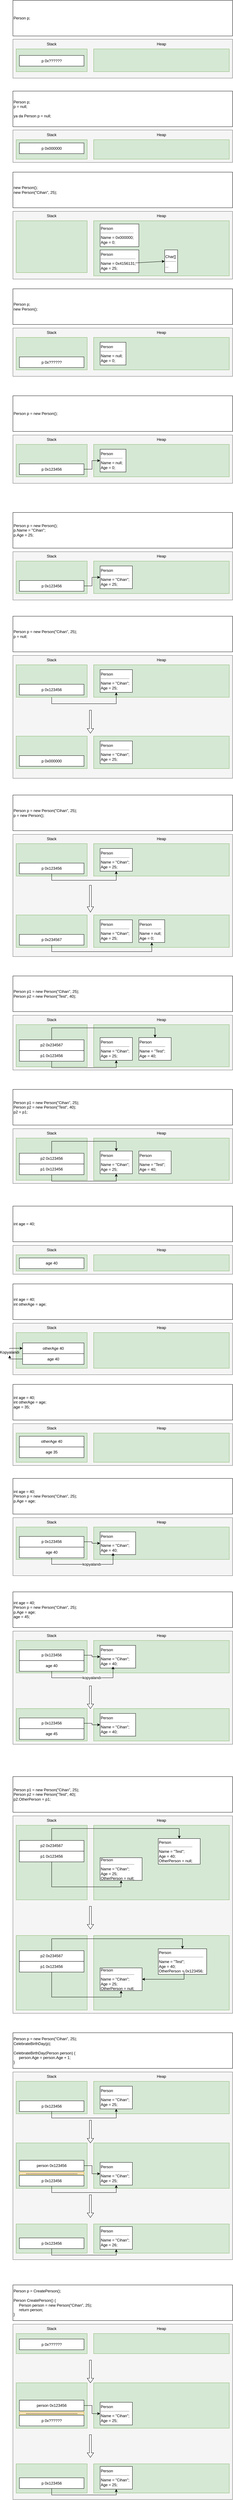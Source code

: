 <mxfile version="12.1.3" type="google" pages="1"><diagram id="V1yMOG4q-Zy4FdcNM6WE" name="Page-1"><mxGraphModel dx="1108" dy="460" grid="1" gridSize="10" guides="1" tooltips="1" connect="1" arrows="1" fold="1" page="1" pageScale="1" pageWidth="1169" pageHeight="827" math="0" shadow="0"><root><mxCell id="0"/><mxCell id="1" parent="0"/><mxCell id="5Opz6WT8iG7D5jIjZ3r9-1" value="" style="rounded=0;whiteSpace=wrap;html=1;fillColor=#f5f5f5;strokeColor=#666666;fontColor=#333333;" parent="1" vertex="1"><mxGeometry x="40" y="200" width="680" height="120" as="geometry"/></mxCell><mxCell id="5Opz6WT8iG7D5jIjZ3r9-2" value="" style="rounded=0;whiteSpace=wrap;html=1;fillColor=#d5e8d4;strokeColor=#82b366;glass=0;shadow=0;comic=0;" parent="1" vertex="1"><mxGeometry x="50" y="230" width="220" height="70" as="geometry"/></mxCell><mxCell id="5Opz6WT8iG7D5jIjZ3r9-3" value="" style="rounded=0;whiteSpace=wrap;html=1;fillColor=#d5e8d4;strokeColor=#82b366;" parent="1" vertex="1"><mxGeometry x="290" y="230" width="420" height="70" as="geometry"/></mxCell><mxCell id="5Opz6WT8iG7D5jIjZ3r9-4" value="Stack" style="text;html=1;strokeColor=none;fillColor=none;align=center;verticalAlign=middle;whiteSpace=wrap;rounded=0;" parent="1" vertex="1"><mxGeometry x="140" y="200" width="40" height="30" as="geometry"/></mxCell><mxCell id="5Opz6WT8iG7D5jIjZ3r9-5" value="Heap" style="text;html=1;strokeColor=none;fillColor=none;align=center;verticalAlign=middle;whiteSpace=wrap;rounded=0;" parent="1" vertex="1"><mxGeometry x="480" y="200" width="40" height="30" as="geometry"/></mxCell><mxCell id="5Opz6WT8iG7D5jIjZ3r9-6" value="Person p;" style="rounded=0;whiteSpace=wrap;html=1;align=left;fontFamily=Helvetica;" parent="1" vertex="1"><mxGeometry x="40" y="80" width="680" height="110" as="geometry"/></mxCell><mxCell id="5Opz6WT8iG7D5jIjZ3r9-8" value="p 0x??????" style="rounded=0;whiteSpace=wrap;html=1;fontFamily=Helvetica;" parent="1" vertex="1"><mxGeometry x="60" y="250" width="200" height="33" as="geometry"/></mxCell><mxCell id="5Opz6WT8iG7D5jIjZ3r9-9" value="" style="rounded=0;whiteSpace=wrap;html=1;fillColor=#f5f5f5;strokeColor=#666666;fontColor=#333333;" parent="1" vertex="1"><mxGeometry x="40" y="480" width="680" height="100" as="geometry"/></mxCell><mxCell id="5Opz6WT8iG7D5jIjZ3r9-10" value="" style="rounded=0;whiteSpace=wrap;html=1;fillColor=#d5e8d4;strokeColor=#82b366;glass=0;shadow=0;comic=0;" parent="1" vertex="1"><mxGeometry x="50" y="510" width="220" height="60" as="geometry"/></mxCell><mxCell id="5Opz6WT8iG7D5jIjZ3r9-11" value="" style="rounded=0;whiteSpace=wrap;html=1;fillColor=#d5e8d4;strokeColor=#82b366;" parent="1" vertex="1"><mxGeometry x="290" y="510" width="420" height="60" as="geometry"/></mxCell><mxCell id="5Opz6WT8iG7D5jIjZ3r9-12" value="Stack" style="text;html=1;strokeColor=none;fillColor=none;align=center;verticalAlign=middle;whiteSpace=wrap;rounded=0;" parent="1" vertex="1"><mxGeometry x="140" y="480" width="40" height="30" as="geometry"/></mxCell><mxCell id="5Opz6WT8iG7D5jIjZ3r9-13" value="Heap" style="text;html=1;strokeColor=none;fillColor=none;align=center;verticalAlign=middle;whiteSpace=wrap;rounded=0;" parent="1" vertex="1"><mxGeometry x="480" y="480" width="40" height="30" as="geometry"/></mxCell><mxCell id="5Opz6WT8iG7D5jIjZ3r9-14" value="Person p;&lt;br&gt;p = null;&amp;nbsp;&lt;br&gt;&lt;br&gt;ya da Person p = null;" style="rounded=0;whiteSpace=wrap;html=1;align=left;fontFamily=Helvetica;" parent="1" vertex="1"><mxGeometry x="40" y="360" width="680" height="110" as="geometry"/></mxCell><mxCell id="5Opz6WT8iG7D5jIjZ3r9-15" value="p 0x000000" style="rounded=0;whiteSpace=wrap;html=1;fontFamily=Helvetica;" parent="1" vertex="1"><mxGeometry x="60" y="520" width="200" height="33" as="geometry"/></mxCell><mxCell id="5Opz6WT8iG7D5jIjZ3r9-16" value="" style="rounded=0;whiteSpace=wrap;html=1;fillColor=#f5f5f5;strokeColor=#666666;fontColor=#333333;" parent="1" vertex="1"><mxGeometry x="40" y="731" width="680" height="209" as="geometry"/></mxCell><mxCell id="5Opz6WT8iG7D5jIjZ3r9-17" value="" style="rounded=0;whiteSpace=wrap;html=1;fillColor=#d5e8d4;strokeColor=#82b366;glass=0;shadow=0;comic=0;" parent="1" vertex="1"><mxGeometry x="50" y="760" width="220" height="160" as="geometry"/></mxCell><mxCell id="5Opz6WT8iG7D5jIjZ3r9-18" value="" style="rounded=0;whiteSpace=wrap;html=1;fillColor=#d5e8d4;strokeColor=#82b366;" parent="1" vertex="1"><mxGeometry x="290" y="760" width="420" height="170" as="geometry"/></mxCell><mxCell id="5Opz6WT8iG7D5jIjZ3r9-19" value="Stack" style="text;html=1;strokeColor=none;fillColor=none;align=center;verticalAlign=middle;whiteSpace=wrap;rounded=0;" parent="1" vertex="1"><mxGeometry x="140" y="730" width="40" height="30" as="geometry"/></mxCell><mxCell id="5Opz6WT8iG7D5jIjZ3r9-20" value="Heap" style="text;html=1;strokeColor=none;fillColor=none;align=center;verticalAlign=middle;whiteSpace=wrap;rounded=0;" parent="1" vertex="1"><mxGeometry x="480" y="730" width="40" height="30" as="geometry"/></mxCell><mxCell id="5Opz6WT8iG7D5jIjZ3r9-21" value="new Person();&lt;br&gt;new Person(&quot;Cihan&quot;, 25);" style="rounded=0;whiteSpace=wrap;html=1;align=left;fontFamily=Helvetica;" parent="1" vertex="1"><mxGeometry x="40" y="610" width="680" height="110" as="geometry"/></mxCell><mxCell id="5Opz6WT8iG7D5jIjZ3r9-35" value="Person&lt;br&gt;&lt;hr&gt;Name = 0x000000;&lt;br&gt;Age = 0;" style="rounded=0;whiteSpace=wrap;html=1;shadow=0;glass=0;comic=0;strokeColor=#000000;fillColor=#ffffff;fontFamily=Helvetica;align=left;" parent="1" vertex="1"><mxGeometry x="310" y="770" width="120" height="70" as="geometry"/></mxCell><mxCell id="5Opz6WT8iG7D5jIjZ3r9-37" value="Person&lt;br&gt;&lt;hr&gt;Name = 0x4156131;&lt;br&gt;Age = 25;" style="rounded=0;whiteSpace=wrap;html=1;shadow=0;glass=0;comic=0;strokeColor=#000000;fillColor=#ffffff;fontFamily=Helvetica;align=left;" parent="1" vertex="1"><mxGeometry x="310" y="850" width="120" height="70" as="geometry"/></mxCell><mxCell id="5Opz6WT8iG7D5jIjZ3r9-38" value="Char[]&lt;br&gt;&lt;hr&gt;..." style="rounded=0;whiteSpace=wrap;html=1;shadow=0;glass=0;comic=0;strokeColor=#000000;fillColor=#ffffff;fontFamily=Helvetica;align=left;" parent="1" vertex="1"><mxGeometry x="510" y="850" width="40" height="70" as="geometry"/></mxCell><mxCell id="5Opz6WT8iG7D5jIjZ3r9-39" value="" style="endArrow=classic;html=1;fontFamily=Helvetica;entryX=0;entryY=0.5;entryDx=0;entryDy=0;" parent="1" target="5Opz6WT8iG7D5jIjZ3r9-38" edge="1"><mxGeometry width="50" height="50" relative="1" as="geometry"><mxPoint x="420" y="890" as="sourcePoint"/><mxPoint x="500" y="870" as="targetPoint"/></mxGeometry></mxCell><mxCell id="5Opz6WT8iG7D5jIjZ3r9-40" value="" style="rounded=0;whiteSpace=wrap;html=1;fillColor=#f5f5f5;strokeColor=#666666;fontColor=#333333;" parent="1" vertex="1"><mxGeometry x="40" y="1091" width="680" height="149" as="geometry"/></mxCell><mxCell id="5Opz6WT8iG7D5jIjZ3r9-41" value="" style="rounded=0;whiteSpace=wrap;html=1;fillColor=#d5e8d4;strokeColor=#82b366;glass=0;shadow=0;comic=0;" parent="1" vertex="1"><mxGeometry x="50" y="1120" width="220" height="100" as="geometry"/></mxCell><mxCell id="5Opz6WT8iG7D5jIjZ3r9-42" value="" style="rounded=0;whiteSpace=wrap;html=1;fillColor=#d5e8d4;strokeColor=#82b366;" parent="1" vertex="1"><mxGeometry x="290" y="1120" width="420" height="100" as="geometry"/></mxCell><mxCell id="5Opz6WT8iG7D5jIjZ3r9-43" value="Stack" style="text;html=1;strokeColor=none;fillColor=none;align=center;verticalAlign=middle;whiteSpace=wrap;rounded=0;" parent="1" vertex="1"><mxGeometry x="140" y="1090" width="40" height="30" as="geometry"/></mxCell><mxCell id="5Opz6WT8iG7D5jIjZ3r9-44" value="Heap" style="text;html=1;strokeColor=none;fillColor=none;align=center;verticalAlign=middle;whiteSpace=wrap;rounded=0;" parent="1" vertex="1"><mxGeometry x="480" y="1090" width="40" height="30" as="geometry"/></mxCell><mxCell id="5Opz6WT8iG7D5jIjZ3r9-45" value="Person p;&lt;br&gt;new Person();" style="rounded=0;whiteSpace=wrap;html=1;align=left;fontFamily=Helvetica;" parent="1" vertex="1"><mxGeometry x="40" y="970" width="680" height="110" as="geometry"/></mxCell><mxCell id="5Opz6WT8iG7D5jIjZ3r9-46" value="p 0x??????" style="rounded=0;whiteSpace=wrap;html=1;fontFamily=Helvetica;" parent="1" vertex="1"><mxGeometry x="60" y="1180" width="200" height="33" as="geometry"/></mxCell><mxCell id="5Opz6WT8iG7D5jIjZ3r9-47" value="Person&lt;br&gt;&lt;hr&gt;Name = null;&lt;br&gt;Age = 0;" style="rounded=0;whiteSpace=wrap;html=1;shadow=0;glass=0;comic=0;strokeColor=#000000;fillColor=#ffffff;fontFamily=Helvetica;align=left;" parent="1" vertex="1"><mxGeometry x="310" y="1135" width="80" height="70" as="geometry"/></mxCell><mxCell id="5Opz6WT8iG7D5jIjZ3r9-51" value="" style="rounded=0;whiteSpace=wrap;html=1;fillColor=#f5f5f5;strokeColor=#666666;fontColor=#333333;" parent="1" vertex="1"><mxGeometry x="40" y="1421" width="680" height="149" as="geometry"/></mxCell><mxCell id="5Opz6WT8iG7D5jIjZ3r9-52" value="" style="rounded=0;whiteSpace=wrap;html=1;fillColor=#d5e8d4;strokeColor=#82b366;glass=0;shadow=0;comic=0;" parent="1" vertex="1"><mxGeometry x="50" y="1450" width="220" height="100" as="geometry"/></mxCell><mxCell id="5Opz6WT8iG7D5jIjZ3r9-53" value="" style="rounded=0;whiteSpace=wrap;html=1;fillColor=#d5e8d4;strokeColor=#82b366;" parent="1" vertex="1"><mxGeometry x="290" y="1450" width="420" height="100" as="geometry"/></mxCell><mxCell id="5Opz6WT8iG7D5jIjZ3r9-54" value="Stack" style="text;html=1;strokeColor=none;fillColor=none;align=center;verticalAlign=middle;whiteSpace=wrap;rounded=0;" parent="1" vertex="1"><mxGeometry x="140" y="1420" width="40" height="30" as="geometry"/></mxCell><mxCell id="5Opz6WT8iG7D5jIjZ3r9-55" value="Heap" style="text;html=1;strokeColor=none;fillColor=none;align=center;verticalAlign=middle;whiteSpace=wrap;rounded=0;" parent="1" vertex="1"><mxGeometry x="480" y="1420" width="40" height="30" as="geometry"/></mxCell><mxCell id="5Opz6WT8iG7D5jIjZ3r9-56" value="Person p = new Person();" style="rounded=0;whiteSpace=wrap;html=1;align=left;fontFamily=Helvetica;" parent="1" vertex="1"><mxGeometry x="40" y="1300" width="680" height="110" as="geometry"/></mxCell><mxCell id="5Opz6WT8iG7D5jIjZ3r9-59" style="edgeStyle=orthogonalEdgeStyle;rounded=0;orthogonalLoop=1;jettySize=auto;html=1;exitX=1;exitY=0.5;exitDx=0;exitDy=0;entryX=0;entryY=0.5;entryDx=0;entryDy=0;fontFamily=Helvetica;" parent="1" source="5Opz6WT8iG7D5jIjZ3r9-57" target="5Opz6WT8iG7D5jIjZ3r9-58" edge="1"><mxGeometry relative="1" as="geometry"/></mxCell><mxCell id="5Opz6WT8iG7D5jIjZ3r9-57" value="p 0x123456" style="rounded=0;whiteSpace=wrap;html=1;fontFamily=Helvetica;" parent="1" vertex="1"><mxGeometry x="60" y="1510" width="200" height="33" as="geometry"/></mxCell><mxCell id="5Opz6WT8iG7D5jIjZ3r9-58" value="Person&lt;br&gt;&lt;hr&gt;Name = null;&lt;br&gt;Age = 0;" style="rounded=0;whiteSpace=wrap;html=1;shadow=0;glass=0;comic=0;strokeColor=#000000;fillColor=#ffffff;fontFamily=Helvetica;align=left;" parent="1" vertex="1"><mxGeometry x="310" y="1465" width="80" height="70" as="geometry"/></mxCell><mxCell id="5Opz6WT8iG7D5jIjZ3r9-60" value="" style="rounded=0;whiteSpace=wrap;html=1;fillColor=#f5f5f5;strokeColor=#666666;fontColor=#333333;" parent="1" vertex="1"><mxGeometry x="40" y="1781" width="680" height="149" as="geometry"/></mxCell><mxCell id="5Opz6WT8iG7D5jIjZ3r9-61" value="" style="rounded=0;whiteSpace=wrap;html=1;fillColor=#d5e8d4;strokeColor=#82b366;glass=0;shadow=0;comic=0;" parent="1" vertex="1"><mxGeometry x="50" y="1810" width="220" height="100" as="geometry"/></mxCell><mxCell id="5Opz6WT8iG7D5jIjZ3r9-62" value="" style="rounded=0;whiteSpace=wrap;html=1;fillColor=#d5e8d4;strokeColor=#82b366;" parent="1" vertex="1"><mxGeometry x="290" y="1810" width="420" height="100" as="geometry"/></mxCell><mxCell id="5Opz6WT8iG7D5jIjZ3r9-63" value="Stack" style="text;html=1;strokeColor=none;fillColor=none;align=center;verticalAlign=middle;whiteSpace=wrap;rounded=0;" parent="1" vertex="1"><mxGeometry x="140" y="1780" width="40" height="30" as="geometry"/></mxCell><mxCell id="5Opz6WT8iG7D5jIjZ3r9-64" value="Heap" style="text;html=1;strokeColor=none;fillColor=none;align=center;verticalAlign=middle;whiteSpace=wrap;rounded=0;" parent="1" vertex="1"><mxGeometry x="480" y="1780" width="40" height="30" as="geometry"/></mxCell><mxCell id="5Opz6WT8iG7D5jIjZ3r9-65" value="Person p = new Person();&lt;br&gt;p.Name = &quot;Cihan&quot;;&lt;br&gt;p.Age = 25;" style="rounded=0;whiteSpace=wrap;html=1;align=left;fontFamily=Helvetica;" parent="1" vertex="1"><mxGeometry x="40" y="1660" width="680" height="110" as="geometry"/></mxCell><mxCell id="5Opz6WT8iG7D5jIjZ3r9-66" style="edgeStyle=orthogonalEdgeStyle;rounded=0;orthogonalLoop=1;jettySize=auto;html=1;exitX=1;exitY=0.5;exitDx=0;exitDy=0;entryX=0;entryY=0.5;entryDx=0;entryDy=0;fontFamily=Helvetica;" parent="1" source="5Opz6WT8iG7D5jIjZ3r9-67" target="5Opz6WT8iG7D5jIjZ3r9-68" edge="1"><mxGeometry relative="1" as="geometry"/></mxCell><mxCell id="5Opz6WT8iG7D5jIjZ3r9-67" value="p 0x123456" style="rounded=0;whiteSpace=wrap;html=1;fontFamily=Helvetica;" parent="1" vertex="1"><mxGeometry x="60" y="1870" width="200" height="33" as="geometry"/></mxCell><mxCell id="5Opz6WT8iG7D5jIjZ3r9-68" value="Person&lt;br&gt;&lt;hr&gt;Name = &quot;Cihan&quot;;&lt;br&gt;Age = 25;" style="rounded=0;whiteSpace=wrap;html=1;shadow=0;glass=0;comic=0;strokeColor=#000000;fillColor=#ffffff;fontFamily=Helvetica;align=left;" parent="1" vertex="1"><mxGeometry x="310" y="1825" width="100" height="70" as="geometry"/></mxCell><mxCell id="5Opz6WT8iG7D5jIjZ3r9-69" value="" style="rounded=0;whiteSpace=wrap;html=1;fillColor=#f5f5f5;strokeColor=#666666;fontColor=#333333;" parent="1" vertex="1"><mxGeometry x="40" y="2101" width="680" height="379" as="geometry"/></mxCell><mxCell id="5Opz6WT8iG7D5jIjZ3r9-70" value="" style="rounded=0;whiteSpace=wrap;html=1;fillColor=#d5e8d4;strokeColor=#82b366;glass=0;shadow=0;comic=0;" parent="1" vertex="1"><mxGeometry x="50" y="2130" width="220" height="100" as="geometry"/></mxCell><mxCell id="5Opz6WT8iG7D5jIjZ3r9-71" value="" style="rounded=0;whiteSpace=wrap;html=1;fillColor=#d5e8d4;strokeColor=#82b366;" parent="1" vertex="1"><mxGeometry x="290" y="2130" width="420" height="100" as="geometry"/></mxCell><mxCell id="5Opz6WT8iG7D5jIjZ3r9-72" value="Stack" style="text;html=1;strokeColor=none;fillColor=none;align=center;verticalAlign=middle;whiteSpace=wrap;rounded=0;" parent="1" vertex="1"><mxGeometry x="140" y="2100" width="40" height="30" as="geometry"/></mxCell><mxCell id="5Opz6WT8iG7D5jIjZ3r9-73" value="Heap" style="text;html=1;strokeColor=none;fillColor=none;align=center;verticalAlign=middle;whiteSpace=wrap;rounded=0;" parent="1" vertex="1"><mxGeometry x="480" y="2100" width="40" height="30" as="geometry"/></mxCell><mxCell id="5Opz6WT8iG7D5jIjZ3r9-74" value="Person p = new Person(&quot;Cihan&quot;, 25);&lt;br&gt;p = null;" style="rounded=0;whiteSpace=wrap;html=1;align=left;fontFamily=Helvetica;" parent="1" vertex="1"><mxGeometry x="40" y="1980" width="680" height="110" as="geometry"/></mxCell><mxCell id="5Opz6WT8iG7D5jIjZ3r9-75" style="edgeStyle=orthogonalEdgeStyle;rounded=0;orthogonalLoop=1;jettySize=auto;html=1;exitX=0.5;exitY=1;exitDx=0;exitDy=0;entryX=0.5;entryY=1;entryDx=0;entryDy=0;fontFamily=Helvetica;" parent="1" source="5Opz6WT8iG7D5jIjZ3r9-70" target="5Opz6WT8iG7D5jIjZ3r9-77" edge="1"><mxGeometry relative="1" as="geometry"/></mxCell><mxCell id="5Opz6WT8iG7D5jIjZ3r9-76" value="p 0x123456" style="rounded=0;whiteSpace=wrap;html=1;fontFamily=Helvetica;" parent="1" vertex="1"><mxGeometry x="60" y="2190" width="200" height="33" as="geometry"/></mxCell><mxCell id="5Opz6WT8iG7D5jIjZ3r9-77" value="Person&lt;br&gt;&lt;hr&gt;Name = &quot;Cihan&quot;;&lt;br&gt;Age = 25;" style="rounded=0;whiteSpace=wrap;html=1;shadow=0;glass=0;comic=0;strokeColor=#000000;fillColor=#ffffff;fontFamily=Helvetica;align=left;" parent="1" vertex="1"><mxGeometry x="310" y="2145" width="100" height="70" as="geometry"/></mxCell><mxCell id="5Opz6WT8iG7D5jIjZ3r9-78" value="" style="rounded=0;whiteSpace=wrap;html=1;fillColor=#d5e8d4;strokeColor=#82b366;glass=0;shadow=0;comic=0;" parent="1" vertex="1"><mxGeometry x="50" y="2350" width="220" height="100" as="geometry"/></mxCell><mxCell id="5Opz6WT8iG7D5jIjZ3r9-79" value="" style="rounded=0;whiteSpace=wrap;html=1;fillColor=#d5e8d4;strokeColor=#82b366;" parent="1" vertex="1"><mxGeometry x="290" y="2350" width="420" height="100" as="geometry"/></mxCell><mxCell id="5Opz6WT8iG7D5jIjZ3r9-80" value="p 0x000000" style="rounded=0;whiteSpace=wrap;html=1;fontFamily=Helvetica;" parent="1" vertex="1"><mxGeometry x="60" y="2410" width="200" height="33" as="geometry"/></mxCell><mxCell id="5Opz6WT8iG7D5jIjZ3r9-81" value="Person&lt;br&gt;&lt;hr&gt;Name = &quot;Cihan&quot;;&lt;br&gt;Age = 25;" style="rounded=0;whiteSpace=wrap;html=1;shadow=0;glass=0;comic=0;strokeColor=#000000;fillColor=#ffffff;fontFamily=Helvetica;align=left;" parent="1" vertex="1"><mxGeometry x="310" y="2365" width="100" height="70" as="geometry"/></mxCell><mxCell id="5Opz6WT8iG7D5jIjZ3r9-88" value="" style="shape=singleArrow;direction=south;whiteSpace=wrap;html=1;rounded=0;shadow=0;glass=0;comic=0;strokeColor=#000000;fillColor=#ffffff;fontFamily=Helvetica;" parent="1" vertex="1"><mxGeometry x="270" y="2270" width="20" height="71" as="geometry"/></mxCell><mxCell id="5Opz6WT8iG7D5jIjZ3r9-91" value="" style="rounded=0;whiteSpace=wrap;html=1;fillColor=#f5f5f5;strokeColor=#666666;fontColor=#333333;" parent="1" vertex="1"><mxGeometry x="40" y="2653" width="680" height="377" as="geometry"/></mxCell><mxCell id="5Opz6WT8iG7D5jIjZ3r9-92" value="" style="rounded=0;whiteSpace=wrap;html=1;fillColor=#d5e8d4;strokeColor=#82b366;glass=0;shadow=0;comic=0;" parent="1" vertex="1"><mxGeometry x="50" y="2681.667" width="220" height="100" as="geometry"/></mxCell><mxCell id="5Opz6WT8iG7D5jIjZ3r9-93" value="" style="rounded=0;whiteSpace=wrap;html=1;fillColor=#d5e8d4;strokeColor=#82b366;" parent="1" vertex="1"><mxGeometry x="290" y="2681.667" width="420" height="100" as="geometry"/></mxCell><mxCell id="5Opz6WT8iG7D5jIjZ3r9-94" value="Stack" style="text;html=1;strokeColor=none;fillColor=none;align=center;verticalAlign=middle;whiteSpace=wrap;rounded=0;" parent="1" vertex="1"><mxGeometry x="140" y="2651.667" width="40" height="30" as="geometry"/></mxCell><mxCell id="5Opz6WT8iG7D5jIjZ3r9-95" value="Heap" style="text;html=1;strokeColor=none;fillColor=none;align=center;verticalAlign=middle;whiteSpace=wrap;rounded=0;" parent="1" vertex="1"><mxGeometry x="480" y="2651.667" width="40" height="30" as="geometry"/></mxCell><mxCell id="5Opz6WT8iG7D5jIjZ3r9-96" value="Person p = new Person(&quot;Cihan&quot;, 25);&lt;br&gt;p = new Person();" style="rounded=0;whiteSpace=wrap;html=1;align=left;fontFamily=Helvetica;" parent="1" vertex="1"><mxGeometry x="40" y="2531.667" width="680" height="110" as="geometry"/></mxCell><mxCell id="5Opz6WT8iG7D5jIjZ3r9-97" style="edgeStyle=orthogonalEdgeStyle;rounded=0;orthogonalLoop=1;jettySize=auto;html=1;exitX=0.5;exitY=1;exitDx=0;exitDy=0;entryX=0.5;entryY=1;entryDx=0;entryDy=0;fontFamily=Helvetica;" parent="1" source="5Opz6WT8iG7D5jIjZ3r9-98" target="5Opz6WT8iG7D5jIjZ3r9-99" edge="1"><mxGeometry relative="1" as="geometry"/></mxCell><mxCell id="5Opz6WT8iG7D5jIjZ3r9-98" value="p 0x123456" style="rounded=0;whiteSpace=wrap;html=1;fontFamily=Helvetica;" parent="1" vertex="1"><mxGeometry x="60" y="2741.667" width="200" height="33" as="geometry"/></mxCell><mxCell id="5Opz6WT8iG7D5jIjZ3r9-99" value="Person&lt;br&gt;&lt;hr&gt;Name = &quot;Cihan&quot;;&lt;br&gt;Age = 25;" style="rounded=0;whiteSpace=wrap;html=1;shadow=0;glass=0;comic=0;strokeColor=#000000;fillColor=#ffffff;fontFamily=Helvetica;align=left;" parent="1" vertex="1"><mxGeometry x="310" y="2696.667" width="100" height="70" as="geometry"/></mxCell><mxCell id="5Opz6WT8iG7D5jIjZ3r9-100" value="" style="rounded=0;whiteSpace=wrap;html=1;fillColor=#d5e8d4;strokeColor=#82b366;glass=0;shadow=0;comic=0;" parent="1" vertex="1"><mxGeometry x="50" y="2901.667" width="220" height="100" as="geometry"/></mxCell><mxCell id="5Opz6WT8iG7D5jIjZ3r9-101" value="" style="rounded=0;whiteSpace=wrap;html=1;fillColor=#d5e8d4;strokeColor=#82b366;" parent="1" vertex="1"><mxGeometry x="290" y="2901.667" width="420" height="100" as="geometry"/></mxCell><mxCell id="5Opz6WT8iG7D5jIjZ3r9-106" style="edgeStyle=orthogonalEdgeStyle;rounded=0;orthogonalLoop=1;jettySize=auto;html=1;exitX=0.5;exitY=1;exitDx=0;exitDy=0;entryX=0.5;entryY=1;entryDx=0;entryDy=0;fontFamily=Helvetica;" parent="1" source="5Opz6WT8iG7D5jIjZ3r9-102" target="5Opz6WT8iG7D5jIjZ3r9-105" edge="1"><mxGeometry relative="1" as="geometry"/></mxCell><mxCell id="5Opz6WT8iG7D5jIjZ3r9-102" value="p 0x234567" style="rounded=0;whiteSpace=wrap;html=1;fontFamily=Helvetica;" parent="1" vertex="1"><mxGeometry x="60" y="2961.667" width="200" height="33" as="geometry"/></mxCell><mxCell id="5Opz6WT8iG7D5jIjZ3r9-103" value="Person&lt;br&gt;&lt;hr&gt;Name = &quot;Cihan&quot;;&lt;br&gt;Age = 25;" style="rounded=0;whiteSpace=wrap;html=1;shadow=0;glass=0;comic=0;strokeColor=#000000;fillColor=#ffffff;fontFamily=Helvetica;align=left;" parent="1" vertex="1"><mxGeometry x="310" y="2916.667" width="100" height="70" as="geometry"/></mxCell><mxCell id="5Opz6WT8iG7D5jIjZ3r9-104" value="" style="shape=singleArrow;direction=south;whiteSpace=wrap;html=1;rounded=0;shadow=0;glass=0;comic=0;strokeColor=#000000;fillColor=#ffffff;fontFamily=Helvetica;" parent="1" vertex="1"><mxGeometry x="270" y="2810" width="20" height="83" as="geometry"/></mxCell><mxCell id="5Opz6WT8iG7D5jIjZ3r9-105" value="Person&lt;br&gt;&lt;hr&gt;Name = null;&lt;br&gt;Age = 0;" style="rounded=0;whiteSpace=wrap;html=1;shadow=0;glass=0;comic=0;strokeColor=#000000;fillColor=#ffffff;fontFamily=Helvetica;align=left;" parent="1" vertex="1"><mxGeometry x="430" y="2916.5" width="80" height="70" as="geometry"/></mxCell><mxCell id="5Opz6WT8iG7D5jIjZ3r9-115" value="" style="rounded=0;whiteSpace=wrap;html=1;fillColor=#f5f5f5;strokeColor=#666666;fontColor=#333333;" parent="1" vertex="1"><mxGeometry x="40" y="3211" width="680" height="169" as="geometry"/></mxCell><mxCell id="5Opz6WT8iG7D5jIjZ3r9-116" value="" style="rounded=0;whiteSpace=wrap;html=1;fillColor=#d5e8d4;strokeColor=#82b366;glass=0;shadow=0;comic=0;" parent="1" vertex="1"><mxGeometry x="50" y="3240" width="220" height="130" as="geometry"/></mxCell><mxCell id="5Opz6WT8iG7D5jIjZ3r9-117" value="" style="rounded=0;whiteSpace=wrap;html=1;fillColor=#d5e8d4;strokeColor=#82b366;" parent="1" vertex="1"><mxGeometry x="290" y="3240" width="420" height="130" as="geometry"/></mxCell><mxCell id="5Opz6WT8iG7D5jIjZ3r9-118" value="Stack" style="text;html=1;strokeColor=none;fillColor=none;align=center;verticalAlign=middle;whiteSpace=wrap;rounded=0;" parent="1" vertex="1"><mxGeometry x="140" y="3209.833" width="40" height="30" as="geometry"/></mxCell><mxCell id="5Opz6WT8iG7D5jIjZ3r9-119" value="Heap" style="text;html=1;strokeColor=none;fillColor=none;align=center;verticalAlign=middle;whiteSpace=wrap;rounded=0;" parent="1" vertex="1"><mxGeometry x="480" y="3209.833" width="40" height="30" as="geometry"/></mxCell><mxCell id="5Opz6WT8iG7D5jIjZ3r9-120" value="Person p1 = new Person(&quot;Cihan&quot;, 25);&lt;br&gt;Person p2 = new Person(&quot;Test&quot;, 40);" style="rounded=0;whiteSpace=wrap;html=1;align=left;fontFamily=Helvetica;" parent="1" vertex="1"><mxGeometry x="40" y="3089.833" width="680" height="110" as="geometry"/></mxCell><mxCell id="5Opz6WT8iG7D5jIjZ3r9-121" style="edgeStyle=orthogonalEdgeStyle;rounded=0;orthogonalLoop=1;jettySize=auto;html=1;exitX=0.5;exitY=1;exitDx=0;exitDy=0;entryX=0.5;entryY=1;entryDx=0;entryDy=0;fontFamily=Helvetica;" parent="1" source="5Opz6WT8iG7D5jIjZ3r9-122" target="5Opz6WT8iG7D5jIjZ3r9-123" edge="1"><mxGeometry relative="1" as="geometry"/></mxCell><mxCell id="5Opz6WT8iG7D5jIjZ3r9-122" value="p1 0x123456" style="rounded=0;whiteSpace=wrap;html=1;fontFamily=Helvetica;" parent="1" vertex="1"><mxGeometry x="60" y="3319.833" width="200" height="33" as="geometry"/></mxCell><mxCell id="5Opz6WT8iG7D5jIjZ3r9-123" value="Person&lt;br&gt;&lt;hr&gt;Name = &quot;Cihan&quot;;&lt;br&gt;Age = 25;" style="rounded=0;whiteSpace=wrap;html=1;shadow=0;glass=0;comic=0;strokeColor=#000000;fillColor=#ffffff;fontFamily=Helvetica;align=left;" parent="1" vertex="1"><mxGeometry x="310" y="3280" width="100" height="70" as="geometry"/></mxCell><mxCell id="5Opz6WT8iG7D5jIjZ3r9-126" style="edgeStyle=orthogonalEdgeStyle;rounded=0;orthogonalLoop=1;jettySize=auto;html=1;exitX=0.5;exitY=0;exitDx=0;exitDy=0;entryX=0.5;entryY=0;entryDx=0;entryDy=0;fontFamily=Helvetica;" parent="1" source="5Opz6WT8iG7D5jIjZ3r9-124" target="5Opz6WT8iG7D5jIjZ3r9-125" edge="1"><mxGeometry relative="1" as="geometry"><Array as="points"><mxPoint x="160" y="3250"/><mxPoint x="480" y="3250"/></Array></mxGeometry></mxCell><mxCell id="5Opz6WT8iG7D5jIjZ3r9-124" value="p2 0x234567" style="rounded=0;whiteSpace=wrap;html=1;fontFamily=Helvetica;" parent="1" vertex="1"><mxGeometry x="60" y="3286.833" width="200" height="33" as="geometry"/></mxCell><mxCell id="5Opz6WT8iG7D5jIjZ3r9-125" value="Person&lt;br&gt;&lt;hr&gt;Name = &quot;Test&quot;;&lt;br&gt;Age = 40;" style="rounded=0;whiteSpace=wrap;html=1;shadow=0;glass=0;comic=0;strokeColor=#000000;fillColor=#ffffff;fontFamily=Helvetica;align=left;" parent="1" vertex="1"><mxGeometry x="430" y="3280" width="100" height="70" as="geometry"/></mxCell><mxCell id="5Opz6WT8iG7D5jIjZ3r9-127" value="" style="rounded=0;whiteSpace=wrap;html=1;fillColor=#f5f5f5;strokeColor=#666666;fontColor=#333333;" parent="1" vertex="1"><mxGeometry x="40" y="3561" width="680" height="169" as="geometry"/></mxCell><mxCell id="5Opz6WT8iG7D5jIjZ3r9-128" value="" style="rounded=0;whiteSpace=wrap;html=1;fillColor=#d5e8d4;strokeColor=#82b366;glass=0;shadow=0;comic=0;" parent="1" vertex="1"><mxGeometry x="50" y="3590" width="220" height="130" as="geometry"/></mxCell><mxCell id="5Opz6WT8iG7D5jIjZ3r9-129" value="" style="rounded=0;whiteSpace=wrap;html=1;fillColor=#d5e8d4;strokeColor=#82b366;" parent="1" vertex="1"><mxGeometry x="290" y="3590" width="420" height="130" as="geometry"/></mxCell><mxCell id="5Opz6WT8iG7D5jIjZ3r9-130" value="Stack" style="text;html=1;strokeColor=none;fillColor=none;align=center;verticalAlign=middle;whiteSpace=wrap;rounded=0;" parent="1" vertex="1"><mxGeometry x="140" y="3559.833" width="40" height="30" as="geometry"/></mxCell><mxCell id="5Opz6WT8iG7D5jIjZ3r9-131" value="Heap" style="text;html=1;strokeColor=none;fillColor=none;align=center;verticalAlign=middle;whiteSpace=wrap;rounded=0;" parent="1" vertex="1"><mxGeometry x="480" y="3559.833" width="40" height="30" as="geometry"/></mxCell><mxCell id="5Opz6WT8iG7D5jIjZ3r9-132" value="Person p1 = new Person(&quot;Cihan&quot;, 25);&lt;br&gt;Person p2 = new Person(&quot;Test&quot;, 40);&lt;br&gt;p2 = p1;" style="rounded=0;whiteSpace=wrap;html=1;align=left;fontFamily=Helvetica;" parent="1" vertex="1"><mxGeometry x="40" y="3439.833" width="680" height="110" as="geometry"/></mxCell><mxCell id="5Opz6WT8iG7D5jIjZ3r9-133" style="edgeStyle=orthogonalEdgeStyle;rounded=0;orthogonalLoop=1;jettySize=auto;html=1;exitX=0.5;exitY=1;exitDx=0;exitDy=0;entryX=0.5;entryY=1;entryDx=0;entryDy=0;fontFamily=Helvetica;" parent="1" source="5Opz6WT8iG7D5jIjZ3r9-134" target="5Opz6WT8iG7D5jIjZ3r9-135" edge="1"><mxGeometry relative="1" as="geometry"/></mxCell><mxCell id="5Opz6WT8iG7D5jIjZ3r9-134" value="p1 0x123456" style="rounded=0;whiteSpace=wrap;html=1;fontFamily=Helvetica;" parent="1" vertex="1"><mxGeometry x="60" y="3669.833" width="200" height="33" as="geometry"/></mxCell><mxCell id="5Opz6WT8iG7D5jIjZ3r9-135" value="Person&lt;br&gt;&lt;hr&gt;Name = &quot;Cihan&quot;;&lt;br&gt;Age = 25;" style="rounded=0;whiteSpace=wrap;html=1;shadow=0;glass=0;comic=0;strokeColor=#000000;fillColor=#ffffff;fontFamily=Helvetica;align=left;" parent="1" vertex="1"><mxGeometry x="310" y="3630" width="100" height="70" as="geometry"/></mxCell><mxCell id="5Opz6WT8iG7D5jIjZ3r9-136" style="edgeStyle=orthogonalEdgeStyle;rounded=0;orthogonalLoop=1;jettySize=auto;html=1;exitX=0.5;exitY=0;exitDx=0;exitDy=0;entryX=0.5;entryY=0;entryDx=0;entryDy=0;fontFamily=Helvetica;" parent="1" source="5Opz6WT8iG7D5jIjZ3r9-137" target="5Opz6WT8iG7D5jIjZ3r9-135" edge="1"><mxGeometry relative="1" as="geometry"><Array as="points"><mxPoint x="160" y="3600"/><mxPoint x="360" y="3600"/></Array></mxGeometry></mxCell><mxCell id="5Opz6WT8iG7D5jIjZ3r9-137" value="p2 0x123456" style="rounded=0;whiteSpace=wrap;html=1;fontFamily=Helvetica;" parent="1" vertex="1"><mxGeometry x="60" y="3636.833" width="200" height="33" as="geometry"/></mxCell><mxCell id="5Opz6WT8iG7D5jIjZ3r9-138" value="Person&lt;br&gt;&lt;hr&gt;Name = &quot;Test&quot;;&lt;br&gt;Age = 40;" style="rounded=0;whiteSpace=wrap;html=1;shadow=0;glass=0;comic=0;strokeColor=#000000;fillColor=#ffffff;fontFamily=Helvetica;align=left;" parent="1" vertex="1"><mxGeometry x="430" y="3630" width="100" height="70" as="geometry"/></mxCell><mxCell id="5Opz6WT8iG7D5jIjZ3r9-139" value="" style="rounded=0;whiteSpace=wrap;html=1;fillColor=#f5f5f5;strokeColor=#666666;fontColor=#333333;" parent="1" vertex="1"><mxGeometry x="40" y="3921" width="680" height="89" as="geometry"/></mxCell><mxCell id="5Opz6WT8iG7D5jIjZ3r9-140" value="" style="rounded=0;whiteSpace=wrap;html=1;fillColor=#d5e8d4;strokeColor=#82b366;glass=0;shadow=0;comic=0;" parent="1" vertex="1"><mxGeometry x="50" y="3950" width="220" height="50" as="geometry"/></mxCell><mxCell id="5Opz6WT8iG7D5jIjZ3r9-141" value="" style="rounded=0;whiteSpace=wrap;html=1;fillColor=#d5e8d4;strokeColor=#82b366;" parent="1" vertex="1"><mxGeometry x="290" y="3950" width="420" height="50" as="geometry"/></mxCell><mxCell id="5Opz6WT8iG7D5jIjZ3r9-142" value="Stack" style="text;html=1;strokeColor=none;fillColor=none;align=center;verticalAlign=middle;whiteSpace=wrap;rounded=0;" parent="1" vertex="1"><mxGeometry x="140" y="3919.833" width="40" height="30" as="geometry"/></mxCell><mxCell id="5Opz6WT8iG7D5jIjZ3r9-143" value="Heap" style="text;html=1;strokeColor=none;fillColor=none;align=center;verticalAlign=middle;whiteSpace=wrap;rounded=0;" parent="1" vertex="1"><mxGeometry x="480" y="3919.833" width="40" height="30" as="geometry"/></mxCell><mxCell id="5Opz6WT8iG7D5jIjZ3r9-144" value="int age = 40;" style="rounded=0;whiteSpace=wrap;html=1;align=left;fontFamily=Helvetica;" parent="1" vertex="1"><mxGeometry x="40" y="3799.833" width="680" height="110" as="geometry"/></mxCell><mxCell id="5Opz6WT8iG7D5jIjZ3r9-146" value="age 40" style="rounded=0;whiteSpace=wrap;html=1;fontFamily=Helvetica;" parent="1" vertex="1"><mxGeometry x="60" y="3959.833" width="200" height="33" as="geometry"/></mxCell><mxCell id="5Opz6WT8iG7D5jIjZ3r9-151" value="" style="rounded=0;whiteSpace=wrap;html=1;fillColor=#f5f5f5;strokeColor=#666666;fontColor=#333333;" parent="1" vertex="1"><mxGeometry x="40" y="4161" width="680" height="159" as="geometry"/></mxCell><mxCell id="5Opz6WT8iG7D5jIjZ3r9-152" value="" style="rounded=0;whiteSpace=wrap;html=1;fillColor=#d5e8d4;strokeColor=#82b366;glass=0;shadow=0;comic=0;" parent="1" vertex="1"><mxGeometry x="50" y="4190" width="220" height="110" as="geometry"/></mxCell><mxCell id="5Opz6WT8iG7D5jIjZ3r9-153" value="" style="rounded=0;whiteSpace=wrap;html=1;fillColor=#d5e8d4;strokeColor=#82b366;" parent="1" vertex="1"><mxGeometry x="290" y="4190" width="420" height="110" as="geometry"/></mxCell><mxCell id="5Opz6WT8iG7D5jIjZ3r9-154" value="Stack" style="text;html=1;strokeColor=none;fillColor=none;align=center;verticalAlign=middle;whiteSpace=wrap;rounded=0;" parent="1" vertex="1"><mxGeometry x="140" y="4159.833" width="40" height="30" as="geometry"/></mxCell><mxCell id="5Opz6WT8iG7D5jIjZ3r9-155" value="Heap" style="text;html=1;strokeColor=none;fillColor=none;align=center;verticalAlign=middle;whiteSpace=wrap;rounded=0;" parent="1" vertex="1"><mxGeometry x="480" y="4159.833" width="40" height="30" as="geometry"/></mxCell><mxCell id="5Opz6WT8iG7D5jIjZ3r9-156" value="int age = 40;&lt;br&gt;int otherAge = age;" style="rounded=0;whiteSpace=wrap;html=1;align=left;fontFamily=Helvetica;" parent="1" vertex="1"><mxGeometry x="40" y="4039.833" width="680" height="110" as="geometry"/></mxCell><mxCell id="5Opz6WT8iG7D5jIjZ3r9-170" style="edgeStyle=orthogonalEdgeStyle;rounded=0;orthogonalLoop=1;jettySize=auto;html=1;exitX=0;exitY=0.5;exitDx=0;exitDy=0;entryX=0.5;entryY=1;entryDx=0;entryDy=0;fontFamily=Helvetica;" parent="1" source="5Opz6WT8iG7D5jIjZ3r9-157" target="5Opz6WT8iG7D5jIjZ3r9-169" edge="1"><mxGeometry relative="1" as="geometry"><Array as="points"><mxPoint x="30" y="4271"/></Array></mxGeometry></mxCell><mxCell id="5Opz6WT8iG7D5jIjZ3r9-157" value="age 40" style="rounded=0;whiteSpace=wrap;html=1;fontFamily=Helvetica;" parent="1" vertex="1"><mxGeometry x="70" y="4255" width="190" height="33" as="geometry"/></mxCell><mxCell id="5Opz6WT8iG7D5jIjZ3r9-158" value="otherAge 40" style="rounded=0;whiteSpace=wrap;html=1;fontFamily=Helvetica;" parent="1" vertex="1"><mxGeometry x="70" y="4222" width="190" height="33" as="geometry"/></mxCell><mxCell id="5Opz6WT8iG7D5jIjZ3r9-159" value="" style="rounded=0;whiteSpace=wrap;html=1;fillColor=#f5f5f5;strokeColor=#666666;fontColor=#333333;" parent="1" vertex="1"><mxGeometry x="40" y="4471" width="680" height="129" as="geometry"/></mxCell><mxCell id="5Opz6WT8iG7D5jIjZ3r9-160" value="" style="rounded=0;whiteSpace=wrap;html=1;fillColor=#d5e8d4;strokeColor=#82b366;glass=0;shadow=0;comic=0;" parent="1" vertex="1"><mxGeometry x="50" y="4500" width="220" height="90" as="geometry"/></mxCell><mxCell id="5Opz6WT8iG7D5jIjZ3r9-161" value="" style="rounded=0;whiteSpace=wrap;html=1;fillColor=#d5e8d4;strokeColor=#82b366;" parent="1" vertex="1"><mxGeometry x="290" y="4500" width="420" height="90" as="geometry"/></mxCell><mxCell id="5Opz6WT8iG7D5jIjZ3r9-162" value="Stack" style="text;html=1;strokeColor=none;fillColor=none;align=center;verticalAlign=middle;whiteSpace=wrap;rounded=0;" parent="1" vertex="1"><mxGeometry x="140" y="4469.833" width="40" height="30" as="geometry"/></mxCell><mxCell id="5Opz6WT8iG7D5jIjZ3r9-163" value="Heap" style="text;html=1;strokeColor=none;fillColor=none;align=center;verticalAlign=middle;whiteSpace=wrap;rounded=0;" parent="1" vertex="1"><mxGeometry x="480" y="4469.833" width="40" height="30" as="geometry"/></mxCell><mxCell id="5Opz6WT8iG7D5jIjZ3r9-164" value="int age = 40;&lt;br&gt;int otherAge = age;&lt;br&gt;age = 35;" style="rounded=0;whiteSpace=wrap;html=1;align=left;fontFamily=Helvetica;" parent="1" vertex="1"><mxGeometry x="40" y="4349.833" width="680" height="110" as="geometry"/></mxCell><mxCell id="5Opz6WT8iG7D5jIjZ3r9-165" value="age 35" style="rounded=0;whiteSpace=wrap;html=1;fontFamily=Helvetica;" parent="1" vertex="1"><mxGeometry x="60" y="4542.833" width="200" height="33" as="geometry"/></mxCell><mxCell id="5Opz6WT8iG7D5jIjZ3r9-166" value="otherAge 40" style="rounded=0;whiteSpace=wrap;html=1;fontFamily=Helvetica;" parent="1" vertex="1"><mxGeometry x="60" y="4509.833" width="200" height="33" as="geometry"/></mxCell><mxCell id="5Opz6WT8iG7D5jIjZ3r9-171" style="edgeStyle=orthogonalEdgeStyle;rounded=0;orthogonalLoop=1;jettySize=auto;html=1;exitX=0.5;exitY=0;exitDx=0;exitDy=0;entryX=0;entryY=0.5;entryDx=0;entryDy=0;fontFamily=Helvetica;" parent="1" source="5Opz6WT8iG7D5jIjZ3r9-169" target="5Opz6WT8iG7D5jIjZ3r9-158" edge="1"><mxGeometry relative="1" as="geometry"><Array as="points"><mxPoint x="30" y="4238"/></Array></mxGeometry></mxCell><mxCell id="5Opz6WT8iG7D5jIjZ3r9-169" value="Kopyalandı" style="text;html=1;strokeColor=none;fillColor=none;align=center;verticalAlign=middle;whiteSpace=wrap;rounded=0;shadow=0;glass=0;comic=0;fontFamily=Helvetica;" parent="1" vertex="1"><mxGeometry x="10" y="4240.5" width="40" height="20" as="geometry"/></mxCell><mxCell id="5Opz6WT8iG7D5jIjZ3r9-172" value="" style="rounded=0;whiteSpace=wrap;html=1;fillColor=#f5f5f5;strokeColor=#666666;fontColor=#333333;" parent="1" vertex="1"><mxGeometry x="40" y="4761" width="680" height="179" as="geometry"/></mxCell><mxCell id="5Opz6WT8iG7D5jIjZ3r9-173" value="" style="rounded=0;whiteSpace=wrap;html=1;fillColor=#d5e8d4;strokeColor=#82b366;glass=0;shadow=0;comic=0;" parent="1" vertex="1"><mxGeometry x="50" y="4789.912" width="220" height="100" as="geometry"/></mxCell><mxCell id="5Opz6WT8iG7D5jIjZ3r9-174" value="" style="rounded=0;whiteSpace=wrap;html=1;fillColor=#d5e8d4;strokeColor=#82b366;" parent="1" vertex="1"><mxGeometry x="290" y="4789.912" width="420" height="100" as="geometry"/></mxCell><mxCell id="5Opz6WT8iG7D5jIjZ3r9-175" value="Stack" style="text;html=1;strokeColor=none;fillColor=none;align=center;verticalAlign=middle;whiteSpace=wrap;rounded=0;" parent="1" vertex="1"><mxGeometry x="140" y="4759.912" width="40" height="30" as="geometry"/></mxCell><mxCell id="5Opz6WT8iG7D5jIjZ3r9-176" value="Heap" style="text;html=1;strokeColor=none;fillColor=none;align=center;verticalAlign=middle;whiteSpace=wrap;rounded=0;" parent="1" vertex="1"><mxGeometry x="480" y="4759.912" width="40" height="30" as="geometry"/></mxCell><mxCell id="5Opz6WT8iG7D5jIjZ3r9-177" value="int age = 40;&lt;br&gt;Person p = new Person(&quot;Cihan&quot;, 25);&lt;br&gt;p.Age = age;" style="rounded=0;whiteSpace=wrap;html=1;align=left;fontFamily=Helvetica;" parent="1" vertex="1"><mxGeometry x="40" y="4639.912" width="680" height="110" as="geometry"/></mxCell><mxCell id="5Opz6WT8iG7D5jIjZ3r9-178" style="edgeStyle=orthogonalEdgeStyle;rounded=0;orthogonalLoop=1;jettySize=auto;html=1;exitX=1;exitY=0.5;exitDx=0;exitDy=0;entryX=0;entryY=0.5;entryDx=0;entryDy=0;fontFamily=Helvetica;" parent="1" source="5Opz6WT8iG7D5jIjZ3r9-179" target="5Opz6WT8iG7D5jIjZ3r9-180" edge="1"><mxGeometry relative="1" as="geometry"/></mxCell><mxCell id="5Opz6WT8iG7D5jIjZ3r9-179" value="p 0x123456" style="rounded=0;whiteSpace=wrap;html=1;fontFamily=Helvetica;" parent="1" vertex="1"><mxGeometry x="60" y="4818.912" width="200" height="33" as="geometry"/></mxCell><mxCell id="5Opz6WT8iG7D5jIjZ3r9-180" value="Person&lt;br&gt;&lt;hr&gt;Name = &quot;Cihan&quot;;&lt;br&gt;Age = 40;" style="rounded=0;whiteSpace=wrap;html=1;shadow=0;glass=0;comic=0;strokeColor=#000000;fillColor=#ffffff;fontFamily=Helvetica;align=left;" parent="1" vertex="1"><mxGeometry x="310" y="4805" width="110" height="70" as="geometry"/></mxCell><mxCell id="5Opz6WT8iG7D5jIjZ3r9-182" style="edgeStyle=orthogonalEdgeStyle;rounded=0;orthogonalLoop=1;jettySize=auto;html=1;exitX=0.5;exitY=1;exitDx=0;exitDy=0;entryX=0.364;entryY=0.929;entryDx=0;entryDy=0;entryPerimeter=0;fontFamily=Helvetica;" parent="1" source="5Opz6WT8iG7D5jIjZ3r9-181" target="5Opz6WT8iG7D5jIjZ3r9-180" edge="1"><mxGeometry relative="1" as="geometry"><Array as="points"><mxPoint x="160" y="4905"/><mxPoint x="350" y="4905"/></Array></mxGeometry></mxCell><mxCell id="5Opz6WT8iG7D5jIjZ3r9-183" value="kopyalandı" style="text;html=1;resizable=0;points=[];align=center;verticalAlign=middle;labelBackgroundColor=#ffffff;fontFamily=Helvetica;" parent="5Opz6WT8iG7D5jIjZ3r9-182" vertex="1" connectable="0"><mxGeometry x="0.173" relative="1" as="geometry"><mxPoint as="offset"/></mxGeometry></mxCell><mxCell id="5Opz6WT8iG7D5jIjZ3r9-181" value="age 40" style="rounded=0;whiteSpace=wrap;html=1;fontFamily=Helvetica;" parent="1" vertex="1"><mxGeometry x="60" y="4851.912" width="200" height="33" as="geometry"/></mxCell><mxCell id="5Opz6WT8iG7D5jIjZ3r9-184" value="" style="rounded=0;whiteSpace=wrap;html=1;fillColor=#f5f5f5;strokeColor=#666666;fontColor=#333333;" parent="1" vertex="1"><mxGeometry x="40" y="5111" width="680" height="349" as="geometry"/></mxCell><mxCell id="5Opz6WT8iG7D5jIjZ3r9-185" value="" style="rounded=0;whiteSpace=wrap;html=1;fillColor=#d5e8d4;strokeColor=#82b366;glass=0;shadow=0;comic=0;" parent="1" vertex="1"><mxGeometry x="50" y="5139.912" width="220" height="100" as="geometry"/></mxCell><mxCell id="5Opz6WT8iG7D5jIjZ3r9-186" value="" style="rounded=0;whiteSpace=wrap;html=1;fillColor=#d5e8d4;strokeColor=#82b366;" parent="1" vertex="1"><mxGeometry x="290" y="5139.912" width="420" height="100" as="geometry"/></mxCell><mxCell id="5Opz6WT8iG7D5jIjZ3r9-187" value="Stack" style="text;html=1;strokeColor=none;fillColor=none;align=center;verticalAlign=middle;whiteSpace=wrap;rounded=0;" parent="1" vertex="1"><mxGeometry x="140" y="5109.912" width="40" height="30" as="geometry"/></mxCell><mxCell id="5Opz6WT8iG7D5jIjZ3r9-188" value="Heap" style="text;html=1;strokeColor=none;fillColor=none;align=center;verticalAlign=middle;whiteSpace=wrap;rounded=0;" parent="1" vertex="1"><mxGeometry x="480" y="5109.912" width="40" height="30" as="geometry"/></mxCell><mxCell id="5Opz6WT8iG7D5jIjZ3r9-189" value="int age = 40;&lt;br&gt;Person p = new Person(&quot;Cihan&quot;, 25);&lt;br&gt;p.Age = age;&lt;br&gt;age = 45;" style="rounded=0;whiteSpace=wrap;html=1;align=left;fontFamily=Helvetica;" parent="1" vertex="1"><mxGeometry x="40" y="4989.912" width="680" height="110" as="geometry"/></mxCell><mxCell id="5Opz6WT8iG7D5jIjZ3r9-190" style="edgeStyle=orthogonalEdgeStyle;rounded=0;orthogonalLoop=1;jettySize=auto;html=1;exitX=1;exitY=0.5;exitDx=0;exitDy=0;entryX=0;entryY=0.5;entryDx=0;entryDy=0;fontFamily=Helvetica;" parent="1" source="5Opz6WT8iG7D5jIjZ3r9-191" target="5Opz6WT8iG7D5jIjZ3r9-192" edge="1"><mxGeometry relative="1" as="geometry"/></mxCell><mxCell id="5Opz6WT8iG7D5jIjZ3r9-191" value="p 0x123456" style="rounded=0;whiteSpace=wrap;html=1;fontFamily=Helvetica;" parent="1" vertex="1"><mxGeometry x="60" y="5168.912" width="200" height="33" as="geometry"/></mxCell><mxCell id="5Opz6WT8iG7D5jIjZ3r9-192" value="Person&lt;br&gt;&lt;hr&gt;Name = &quot;Cihan&quot;;&lt;br&gt;Age = 40;" style="rounded=0;whiteSpace=wrap;html=1;shadow=0;glass=0;comic=0;strokeColor=#000000;fillColor=#ffffff;fontFamily=Helvetica;align=left;" parent="1" vertex="1"><mxGeometry x="310" y="5155" width="110" height="70" as="geometry"/></mxCell><mxCell id="5Opz6WT8iG7D5jIjZ3r9-193" style="edgeStyle=orthogonalEdgeStyle;rounded=0;orthogonalLoop=1;jettySize=auto;html=1;exitX=0.5;exitY=1;exitDx=0;exitDy=0;entryX=0.364;entryY=0.929;entryDx=0;entryDy=0;entryPerimeter=0;fontFamily=Helvetica;" parent="1" source="5Opz6WT8iG7D5jIjZ3r9-195" target="5Opz6WT8iG7D5jIjZ3r9-192" edge="1"><mxGeometry relative="1" as="geometry"><Array as="points"><mxPoint x="160" y="5255"/><mxPoint x="350" y="5255"/></Array></mxGeometry></mxCell><mxCell id="5Opz6WT8iG7D5jIjZ3r9-194" value="kopyalandı" style="text;html=1;resizable=0;points=[];align=center;verticalAlign=middle;labelBackgroundColor=#ffffff;fontFamily=Helvetica;" parent="5Opz6WT8iG7D5jIjZ3r9-193" vertex="1" connectable="0"><mxGeometry x="0.173" relative="1" as="geometry"><mxPoint as="offset"/></mxGeometry></mxCell><mxCell id="5Opz6WT8iG7D5jIjZ3r9-195" value="age 40" style="rounded=0;whiteSpace=wrap;html=1;fontFamily=Helvetica;" parent="1" vertex="1"><mxGeometry x="60" y="5201.912" width="200" height="33" as="geometry"/></mxCell><mxCell id="5Opz6WT8iG7D5jIjZ3r9-196" value="" style="rounded=0;whiteSpace=wrap;html=1;fillColor=#d5e8d4;strokeColor=#82b366;glass=0;shadow=0;comic=0;" parent="1" vertex="1"><mxGeometry x="50" y="5349.912" width="220" height="100" as="geometry"/></mxCell><mxCell id="5Opz6WT8iG7D5jIjZ3r9-197" value="" style="rounded=0;whiteSpace=wrap;html=1;fillColor=#d5e8d4;strokeColor=#82b366;" parent="1" vertex="1"><mxGeometry x="290" y="5349.912" width="420" height="100" as="geometry"/></mxCell><mxCell id="5Opz6WT8iG7D5jIjZ3r9-198" style="edgeStyle=orthogonalEdgeStyle;rounded=0;orthogonalLoop=1;jettySize=auto;html=1;exitX=1;exitY=0.5;exitDx=0;exitDy=0;entryX=0;entryY=0.5;entryDx=0;entryDy=0;fontFamily=Helvetica;" parent="1" source="5Opz6WT8iG7D5jIjZ3r9-199" target="5Opz6WT8iG7D5jIjZ3r9-200" edge="1"><mxGeometry relative="1" as="geometry"/></mxCell><mxCell id="5Opz6WT8iG7D5jIjZ3r9-199" value="p 0x123456" style="rounded=0;whiteSpace=wrap;html=1;fontFamily=Helvetica;" parent="1" vertex="1"><mxGeometry x="60" y="5378.912" width="200" height="33" as="geometry"/></mxCell><mxCell id="5Opz6WT8iG7D5jIjZ3r9-200" value="Person&lt;br&gt;&lt;hr&gt;Name = &quot;Cihan&quot;;&lt;br&gt;Age = 40;" style="rounded=0;whiteSpace=wrap;html=1;shadow=0;glass=0;comic=0;strokeColor=#000000;fillColor=#ffffff;fontFamily=Helvetica;align=left;" parent="1" vertex="1"><mxGeometry x="310" y="5365" width="110" height="70" as="geometry"/></mxCell><mxCell id="5Opz6WT8iG7D5jIjZ3r9-201" value="age 45" style="rounded=0;whiteSpace=wrap;html=1;fontFamily=Helvetica;" parent="1" vertex="1"><mxGeometry x="60" y="5411.912" width="200" height="33" as="geometry"/></mxCell><mxCell id="5Opz6WT8iG7D5jIjZ3r9-205" value="" style="shape=singleArrow;direction=south;whiteSpace=wrap;html=1;rounded=0;shadow=0;glass=0;comic=0;strokeColor=#000000;fillColor=#ffffff;fontFamily=Helvetica;" parent="1" vertex="1"><mxGeometry x="270" y="5280" width="20" height="70" as="geometry"/></mxCell><mxCell id="5Opz6WT8iG7D5jIjZ3r9-206" value="" style="rounded=0;whiteSpace=wrap;html=1;fillColor=#f5f5f5;strokeColor=#666666;fontColor=#333333;" parent="1" vertex="1"><mxGeometry x="40" y="5681" width="680" height="609" as="geometry"/></mxCell><mxCell id="5Opz6WT8iG7D5jIjZ3r9-207" value="" style="rounded=0;whiteSpace=wrap;html=1;fillColor=#d5e8d4;strokeColor=#82b366;glass=0;shadow=0;comic=0;" parent="1" vertex="1"><mxGeometry x="50" y="5710" width="220" height="230" as="geometry"/></mxCell><mxCell id="5Opz6WT8iG7D5jIjZ3r9-208" value="" style="rounded=0;whiteSpace=wrap;html=1;fillColor=#d5e8d4;strokeColor=#82b366;" parent="1" vertex="1"><mxGeometry x="290" y="5710" width="420" height="230" as="geometry"/></mxCell><mxCell id="5Opz6WT8iG7D5jIjZ3r9-209" value="Stack" style="text;html=1;strokeColor=none;fillColor=none;align=center;verticalAlign=middle;whiteSpace=wrap;rounded=0;" parent="1" vertex="1"><mxGeometry x="140" y="5679.833" width="40" height="30" as="geometry"/></mxCell><mxCell id="5Opz6WT8iG7D5jIjZ3r9-210" value="Heap" style="text;html=1;strokeColor=none;fillColor=none;align=center;verticalAlign=middle;whiteSpace=wrap;rounded=0;" parent="1" vertex="1"><mxGeometry x="480" y="5679.833" width="40" height="30" as="geometry"/></mxCell><mxCell id="5Opz6WT8iG7D5jIjZ3r9-211" value="Person p1 = new Person(&quot;Cihan&quot;, 25);&lt;br&gt;Person p2 = new Person(&quot;Test&quot;, 40);&lt;br&gt;p2.OtherPerson = p1;" style="rounded=0;whiteSpace=wrap;html=1;align=left;fontFamily=Helvetica;" parent="1" vertex="1"><mxGeometry x="40" y="5559.833" width="680" height="110" as="geometry"/></mxCell><mxCell id="5Opz6WT8iG7D5jIjZ3r9-212" style="edgeStyle=orthogonalEdgeStyle;rounded=0;orthogonalLoop=1;jettySize=auto;html=1;exitX=0.5;exitY=1;exitDx=0;exitDy=0;entryX=0.5;entryY=1;entryDx=0;entryDy=0;fontFamily=Helvetica;" parent="1" source="5Opz6WT8iG7D5jIjZ3r9-213" target="5Opz6WT8iG7D5jIjZ3r9-214" edge="1"><mxGeometry relative="1" as="geometry"/></mxCell><mxCell id="5Opz6WT8iG7D5jIjZ3r9-213" value="p1 0x123456" style="rounded=0;whiteSpace=wrap;html=1;fontFamily=Helvetica;" parent="1" vertex="1"><mxGeometry x="60" y="5789.833" width="200" height="33" as="geometry"/></mxCell><mxCell id="5Opz6WT8iG7D5jIjZ3r9-214" value="Person&lt;br&gt;&lt;hr&gt;Name = &quot;Cihan&quot;;&lt;br&gt;Age = 25;&lt;br&gt;OtherPerson = null;" style="rounded=0;whiteSpace=wrap;html=1;shadow=0;glass=0;comic=0;strokeColor=#000000;fillColor=#ffffff;fontFamily=Helvetica;align=left;" parent="1" vertex="1"><mxGeometry x="310" y="5810" width="130" height="70" as="geometry"/></mxCell><mxCell id="5Opz6WT8iG7D5jIjZ3r9-215" style="edgeStyle=orthogonalEdgeStyle;rounded=0;orthogonalLoop=1;jettySize=auto;html=1;exitX=0.5;exitY=0;exitDx=0;exitDy=0;entryX=0.5;entryY=0;entryDx=0;entryDy=0;fontFamily=Helvetica;" parent="1" source="5Opz6WT8iG7D5jIjZ3r9-216" target="5Opz6WT8iG7D5jIjZ3r9-217" edge="1"><mxGeometry relative="1" as="geometry"><Array as="points"><mxPoint x="160" y="5720"/><mxPoint x="555" y="5720"/></Array></mxGeometry></mxCell><mxCell id="5Opz6WT8iG7D5jIjZ3r9-216" value="p2 0x234567" style="rounded=0;whiteSpace=wrap;html=1;fontFamily=Helvetica;" parent="1" vertex="1"><mxGeometry x="60" y="5756.833" width="200" height="33" as="geometry"/></mxCell><mxCell id="5Opz6WT8iG7D5jIjZ3r9-217" value="Person&lt;br&gt;&lt;hr&gt;Name = &quot;Test&quot;;&lt;br&gt;Age = 40;&lt;br&gt;OtherPerson = null;" style="rounded=0;whiteSpace=wrap;html=1;shadow=0;glass=0;comic=0;strokeColor=#000000;fillColor=#ffffff;fontFamily=Helvetica;align=left;" parent="1" vertex="1"><mxGeometry x="490" y="5751" width="130" height="79" as="geometry"/></mxCell><mxCell id="5Opz6WT8iG7D5jIjZ3r9-218" value="" style="rounded=0;whiteSpace=wrap;html=1;fillColor=#d5e8d4;strokeColor=#82b366;glass=0;shadow=0;comic=0;" parent="1" vertex="1"><mxGeometry x="50" y="6050" width="220" height="230" as="geometry"/></mxCell><mxCell id="5Opz6WT8iG7D5jIjZ3r9-219" value="" style="rounded=0;whiteSpace=wrap;html=1;fillColor=#d5e8d4;strokeColor=#82b366;" parent="1" vertex="1"><mxGeometry x="290" y="6050" width="420" height="230" as="geometry"/></mxCell><mxCell id="5Opz6WT8iG7D5jIjZ3r9-220" style="edgeStyle=orthogonalEdgeStyle;rounded=0;orthogonalLoop=1;jettySize=auto;html=1;exitX=0.5;exitY=1;exitDx=0;exitDy=0;entryX=0.5;entryY=1;entryDx=0;entryDy=0;fontFamily=Helvetica;" parent="1" source="5Opz6WT8iG7D5jIjZ3r9-221" target="5Opz6WT8iG7D5jIjZ3r9-222" edge="1"><mxGeometry relative="1" as="geometry"/></mxCell><mxCell id="5Opz6WT8iG7D5jIjZ3r9-221" value="p1 0x123456" style="rounded=0;whiteSpace=wrap;html=1;fontFamily=Helvetica;" parent="1" vertex="1"><mxGeometry x="60" y="6129.833" width="200" height="33" as="geometry"/></mxCell><mxCell id="5Opz6WT8iG7D5jIjZ3r9-222" value="Person&lt;br&gt;&lt;hr&gt;Name = &quot;Cihan&quot;;&lt;br&gt;Age = 25;&lt;br&gt;OtherPerson = null;" style="rounded=0;whiteSpace=wrap;html=1;shadow=0;glass=0;comic=0;strokeColor=#000000;fillColor=#ffffff;fontFamily=Helvetica;align=left;" parent="1" vertex="1"><mxGeometry x="310" y="6150" width="130" height="70" as="geometry"/></mxCell><mxCell id="5Opz6WT8iG7D5jIjZ3r9-223" style="edgeStyle=orthogonalEdgeStyle;rounded=0;orthogonalLoop=1;jettySize=auto;html=1;exitX=0.5;exitY=0;exitDx=0;exitDy=0;entryX=0.5;entryY=0;entryDx=0;entryDy=0;fontFamily=Helvetica;" parent="1" source="5Opz6WT8iG7D5jIjZ3r9-224" target="5Opz6WT8iG7D5jIjZ3r9-225" edge="1"><mxGeometry relative="1" as="geometry"><Array as="points"><mxPoint x="160" y="6060"/><mxPoint x="565" y="6060"/></Array></mxGeometry></mxCell><mxCell id="5Opz6WT8iG7D5jIjZ3r9-224" value="p2 0x234567" style="rounded=0;whiteSpace=wrap;html=1;fontFamily=Helvetica;" parent="1" vertex="1"><mxGeometry x="60" y="6096.833" width="200" height="33" as="geometry"/></mxCell><mxCell id="5Opz6WT8iG7D5jIjZ3r9-225" value="Person&lt;br&gt;&lt;hr&gt;Name = &quot;Test&quot;;&lt;br&gt;Age = 40;&lt;br&gt;OtherPerson = 0x123456;" style="rounded=0;whiteSpace=wrap;html=1;shadow=0;glass=0;comic=0;strokeColor=#000000;fillColor=#ffffff;fontFamily=Helvetica;align=left;" parent="1" vertex="1"><mxGeometry x="490" y="6091" width="150" height="79" as="geometry"/></mxCell><mxCell id="5Opz6WT8iG7D5jIjZ3r9-226" style="edgeStyle=orthogonalEdgeStyle;rounded=0;orthogonalLoop=1;jettySize=auto;html=1;entryX=1;entryY=0.5;entryDx=0;entryDy=0;fontFamily=Helvetica;" parent="1" target="5Opz6WT8iG7D5jIjZ3r9-222" edge="1"><mxGeometry relative="1" as="geometry"><mxPoint x="570" y="6160" as="sourcePoint"/><Array as="points"><mxPoint x="570" y="6185"/></Array></mxGeometry></mxCell><mxCell id="5Opz6WT8iG7D5jIjZ3r9-227" value="" style="shape=singleArrow;direction=south;whiteSpace=wrap;html=1;rounded=0;shadow=0;glass=0;comic=0;strokeColor=#000000;fillColor=#ffffff;fontFamily=Helvetica;" parent="1" vertex="1"><mxGeometry x="270" y="5960" width="20" height="70" as="geometry"/></mxCell><mxCell id="5Opz6WT8iG7D5jIjZ3r9-228" value="" style="rounded=0;whiteSpace=wrap;html=1;fillColor=#f5f5f5;strokeColor=#666666;fontColor=#333333;" parent="1" vertex="1"><mxGeometry x="40" y="6471" width="680" height="579" as="geometry"/></mxCell><mxCell id="5Opz6WT8iG7D5jIjZ3r9-229" value="" style="rounded=0;whiteSpace=wrap;html=1;fillColor=#d5e8d4;strokeColor=#82b366;glass=0;shadow=0;comic=0;" parent="1" vertex="1"><mxGeometry x="50" y="6500" width="220" height="100" as="geometry"/></mxCell><mxCell id="5Opz6WT8iG7D5jIjZ3r9-230" value="" style="rounded=0;whiteSpace=wrap;html=1;fillColor=#d5e8d4;strokeColor=#82b366;" parent="1" vertex="1"><mxGeometry x="290" y="6500" width="420" height="100" as="geometry"/></mxCell><mxCell id="5Opz6WT8iG7D5jIjZ3r9-231" value="Stack" style="text;html=1;strokeColor=none;fillColor=none;align=center;verticalAlign=middle;whiteSpace=wrap;rounded=0;" parent="1" vertex="1"><mxGeometry x="140" y="6470" width="40" height="30" as="geometry"/></mxCell><mxCell id="5Opz6WT8iG7D5jIjZ3r9-232" value="Heap" style="text;html=1;strokeColor=none;fillColor=none;align=center;verticalAlign=middle;whiteSpace=wrap;rounded=0;" parent="1" vertex="1"><mxGeometry x="480" y="6470" width="40" height="30" as="geometry"/></mxCell><mxCell id="5Opz6WT8iG7D5jIjZ3r9-233" value="Person p = new Person(&quot;Cihan&quot;, 25);&lt;br&gt;CelebrateBirthDay(p);&lt;br&gt;&lt;br&gt;CelebrateBirthDay(Person person) {&lt;br&gt;&amp;nbsp; &amp;nbsp; &amp;nbsp;person.Age = person.Age + 1;&lt;br&gt;}" style="rounded=0;whiteSpace=wrap;html=1;align=left;fontFamily=Helvetica;" parent="1" vertex="1"><mxGeometry x="40" y="6350" width="680" height="110" as="geometry"/></mxCell><mxCell id="5Opz6WT8iG7D5jIjZ3r9-234" style="edgeStyle=orthogonalEdgeStyle;rounded=0;orthogonalLoop=1;jettySize=auto;html=1;exitX=0.5;exitY=1;exitDx=0;exitDy=0;entryX=0.5;entryY=1;entryDx=0;entryDy=0;fontFamily=Helvetica;" parent="1" source="5Opz6WT8iG7D5jIjZ3r9-235" target="5Opz6WT8iG7D5jIjZ3r9-236" edge="1"><mxGeometry relative="1" as="geometry"/></mxCell><mxCell id="5Opz6WT8iG7D5jIjZ3r9-235" value="p 0x123456" style="rounded=0;whiteSpace=wrap;html=1;fontFamily=Helvetica;" parent="1" vertex="1"><mxGeometry x="60" y="6560" width="200" height="33" as="geometry"/></mxCell><mxCell id="5Opz6WT8iG7D5jIjZ3r9-236" value="Person&lt;br&gt;&lt;hr&gt;Name = &quot;Cihan&quot;;&lt;br&gt;Age = 25;" style="rounded=0;whiteSpace=wrap;html=1;shadow=0;glass=0;comic=0;strokeColor=#000000;fillColor=#ffffff;fontFamily=Helvetica;align=left;" parent="1" vertex="1"><mxGeometry x="310" y="6515" width="100" height="70" as="geometry"/></mxCell><mxCell id="5Opz6WT8iG7D5jIjZ3r9-238" value="" style="rounded=0;whiteSpace=wrap;html=1;fillColor=#d5e8d4;strokeColor=#82b366;glass=0;shadow=0;comic=0;" parent="1" vertex="1"><mxGeometry x="50" y="6690" width="220" height="140" as="geometry"/></mxCell><mxCell id="5Opz6WT8iG7D5jIjZ3r9-239" value="" style="rounded=0;whiteSpace=wrap;html=1;fillColor=#d5e8d4;strokeColor=#82b366;" parent="1" vertex="1"><mxGeometry x="290" y="6690" width="420" height="140" as="geometry"/></mxCell><mxCell id="5Opz6WT8iG7D5jIjZ3r9-240" style="edgeStyle=orthogonalEdgeStyle;rounded=0;orthogonalLoop=1;jettySize=auto;html=1;exitX=0.5;exitY=1;exitDx=0;exitDy=0;entryX=0.5;entryY=1;entryDx=0;entryDy=0;fontFamily=Helvetica;" parent="1" source="5Opz6WT8iG7D5jIjZ3r9-241" target="5Opz6WT8iG7D5jIjZ3r9-242" edge="1"><mxGeometry relative="1" as="geometry"/></mxCell><mxCell id="5Opz6WT8iG7D5jIjZ3r9-241" value="p 0x123456" style="rounded=0;whiteSpace=wrap;html=1;fontFamily=Helvetica;" parent="1" vertex="1"><mxGeometry x="60" y="6790" width="200" height="33" as="geometry"/></mxCell><mxCell id="5Opz6WT8iG7D5jIjZ3r9-242" value="Person&lt;br&gt;&lt;hr&gt;Name = &quot;Cihan&quot;;&lt;br&gt;Age = 25;" style="rounded=0;whiteSpace=wrap;html=1;shadow=0;glass=0;comic=0;strokeColor=#000000;fillColor=#ffffff;fontFamily=Helvetica;align=left;" parent="1" vertex="1"><mxGeometry x="310" y="6750" width="100" height="70" as="geometry"/></mxCell><mxCell id="5Opz6WT8iG7D5jIjZ3r9-246" style="edgeStyle=orthogonalEdgeStyle;rounded=0;orthogonalLoop=1;jettySize=auto;html=1;exitX=1;exitY=0.5;exitDx=0;exitDy=0;fontFamily=Helvetica;" parent="1" source="5Opz6WT8iG7D5jIjZ3r9-243" target="5Opz6WT8iG7D5jIjZ3r9-242" edge="1"><mxGeometry relative="1" as="geometry"/></mxCell><mxCell id="5Opz6WT8iG7D5jIjZ3r9-243" value="person 0x123456" style="rounded=0;whiteSpace=wrap;html=1;fontFamily=Helvetica;" parent="1" vertex="1"><mxGeometry x="60" y="6743.5" width="200" height="33" as="geometry"/></mxCell><mxCell id="5Opz6WT8iG7D5jIjZ3r9-245" value="----------------------------------------" style="rounded=0;whiteSpace=wrap;html=1;fontFamily=Helvetica;fillColor=#ffe6cc;strokeColor=#d79b00;" parent="1" vertex="1"><mxGeometry x="60" y="6780" width="200" height="7" as="geometry"/></mxCell><mxCell id="5Opz6WT8iG7D5jIjZ3r9-247" value="" style="rounded=0;whiteSpace=wrap;html=1;fillColor=#d5e8d4;strokeColor=#82b366;glass=0;shadow=0;comic=0;" parent="1" vertex="1"><mxGeometry x="50" y="6940" width="220" height="90" as="geometry"/></mxCell><mxCell id="5Opz6WT8iG7D5jIjZ3r9-248" value="" style="rounded=0;whiteSpace=wrap;html=1;fillColor=#d5e8d4;strokeColor=#82b366;" parent="1" vertex="1"><mxGeometry x="290" y="6940" width="420" height="90" as="geometry"/></mxCell><mxCell id="5Opz6WT8iG7D5jIjZ3r9-249" style="edgeStyle=orthogonalEdgeStyle;rounded=0;orthogonalLoop=1;jettySize=auto;html=1;exitX=0.5;exitY=1;exitDx=0;exitDy=0;entryX=0.5;entryY=1;entryDx=0;entryDy=0;fontFamily=Helvetica;" parent="1" source="5Opz6WT8iG7D5jIjZ3r9-250" target="5Opz6WT8iG7D5jIjZ3r9-251" edge="1"><mxGeometry relative="1" as="geometry"/></mxCell><mxCell id="5Opz6WT8iG7D5jIjZ3r9-250" value="p 0x123456" style="rounded=0;whiteSpace=wrap;html=1;fontFamily=Helvetica;" parent="1" vertex="1"><mxGeometry x="60" y="6983" width="200" height="33" as="geometry"/></mxCell><mxCell id="5Opz6WT8iG7D5jIjZ3r9-251" value="Person&lt;br&gt;&lt;hr&gt;Name = &quot;Cihan&quot;;&lt;br&gt;Age = 26;" style="rounded=0;whiteSpace=wrap;html=1;shadow=0;glass=0;comic=0;strokeColor=#000000;fillColor=#ffffff;fontFamily=Helvetica;align=left;" parent="1" vertex="1"><mxGeometry x="310" y="6948" width="100" height="70" as="geometry"/></mxCell><mxCell id="5Opz6WT8iG7D5jIjZ3r9-255" value="" style="shape=singleArrow;direction=south;whiteSpace=wrap;html=1;rounded=0;shadow=0;glass=0;comic=0;strokeColor=#000000;fillColor=#ffffff;fontFamily=Helvetica;" parent="1" vertex="1"><mxGeometry x="270" y="6620" width="20" height="70" as="geometry"/></mxCell><mxCell id="5Opz6WT8iG7D5jIjZ3r9-256" value="" style="shape=singleArrow;direction=south;whiteSpace=wrap;html=1;rounded=0;shadow=0;glass=0;comic=0;strokeColor=#000000;fillColor=#ffffff;fontFamily=Helvetica;" parent="1" vertex="1"><mxGeometry x="270" y="6850" width="20" height="70" as="geometry"/></mxCell><mxCell id="5Opz6WT8iG7D5jIjZ3r9-257" value="" style="rounded=0;whiteSpace=wrap;html=1;fillColor=#f5f5f5;strokeColor=#666666;fontColor=#333333;" parent="1" vertex="1"><mxGeometry x="40" y="7249" width="680" height="541" as="geometry"/></mxCell><mxCell id="5Opz6WT8iG7D5jIjZ3r9-258" value="" style="rounded=0;whiteSpace=wrap;html=1;fillColor=#d5e8d4;strokeColor=#82b366;glass=0;shadow=0;comic=0;" parent="1" vertex="1"><mxGeometry x="50" y="7278" width="220" height="62" as="geometry"/></mxCell><mxCell id="5Opz6WT8iG7D5jIjZ3r9-259" value="" style="rounded=0;whiteSpace=wrap;html=1;fillColor=#d5e8d4;strokeColor=#82b366;" parent="1" vertex="1"><mxGeometry x="290" y="7278" width="420" height="62" as="geometry"/></mxCell><mxCell id="5Opz6WT8iG7D5jIjZ3r9-260" value="Stack" style="text;html=1;strokeColor=none;fillColor=none;align=center;verticalAlign=middle;whiteSpace=wrap;rounded=0;" parent="1" vertex="1"><mxGeometry x="140" y="7248" width="40" height="30" as="geometry"/></mxCell><mxCell id="5Opz6WT8iG7D5jIjZ3r9-261" value="Heap" style="text;html=1;strokeColor=none;fillColor=none;align=center;verticalAlign=middle;whiteSpace=wrap;rounded=0;" parent="1" vertex="1"><mxGeometry x="480" y="7248" width="40" height="30" as="geometry"/></mxCell><mxCell id="5Opz6WT8iG7D5jIjZ3r9-262" value="Person p = CreatePerson();&lt;br&gt;&lt;br&gt;Person CreatePerson() {&lt;br&gt;&amp;nbsp; &amp;nbsp; &amp;nbsp;Person person = new Person(&quot;Cihan&quot;, 25);&lt;br&gt;&amp;nbsp; &amp;nbsp; &amp;nbsp;return person;&lt;br&gt;}" style="rounded=0;whiteSpace=wrap;html=1;align=left;fontFamily=Helvetica;" parent="1" vertex="1"><mxGeometry x="40" y="7128" width="680" height="110" as="geometry"/></mxCell><mxCell id="5Opz6WT8iG7D5jIjZ3r9-264" value="p 0x??????" style="rounded=0;whiteSpace=wrap;html=1;fontFamily=Helvetica;" parent="1" vertex="1"><mxGeometry x="60" y="7295" width="200" height="33" as="geometry"/></mxCell><mxCell id="5Opz6WT8iG7D5jIjZ3r9-266" value="" style="rounded=0;whiteSpace=wrap;html=1;fillColor=#d5e8d4;strokeColor=#82b366;glass=0;shadow=0;comic=0;" parent="1" vertex="1"><mxGeometry x="50" y="7430" width="220" height="140" as="geometry"/></mxCell><mxCell id="5Opz6WT8iG7D5jIjZ3r9-267" value="" style="rounded=0;whiteSpace=wrap;html=1;fillColor=#d5e8d4;strokeColor=#82b366;" parent="1" vertex="1"><mxGeometry x="290" y="7430" width="420" height="140" as="geometry"/></mxCell><mxCell id="5Opz6WT8iG7D5jIjZ3r9-269" value="p 0x??????" style="rounded=0;whiteSpace=wrap;html=1;fontFamily=Helvetica;" parent="1" vertex="1"><mxGeometry x="60" y="7530" width="200" height="33" as="geometry"/></mxCell><mxCell id="5Opz6WT8iG7D5jIjZ3r9-270" value="Person&lt;br&gt;&lt;hr&gt;Name = &quot;Cihan&quot;;&lt;br&gt;Age = 25;" style="rounded=0;whiteSpace=wrap;html=1;shadow=0;glass=0;comic=0;strokeColor=#000000;fillColor=#ffffff;fontFamily=Helvetica;align=left;" parent="1" vertex="1"><mxGeometry x="310" y="7490" width="100" height="70" as="geometry"/></mxCell><mxCell id="5Opz6WT8iG7D5jIjZ3r9-271" style="edgeStyle=orthogonalEdgeStyle;rounded=0;orthogonalLoop=1;jettySize=auto;html=1;exitX=1;exitY=0.5;exitDx=0;exitDy=0;fontFamily=Helvetica;" parent="1" source="5Opz6WT8iG7D5jIjZ3r9-272" target="5Opz6WT8iG7D5jIjZ3r9-270" edge="1"><mxGeometry relative="1" as="geometry"/></mxCell><mxCell id="5Opz6WT8iG7D5jIjZ3r9-272" value="person 0x123456" style="rounded=0;whiteSpace=wrap;html=1;fontFamily=Helvetica;" parent="1" vertex="1"><mxGeometry x="60" y="7483.5" width="200" height="33" as="geometry"/></mxCell><mxCell id="5Opz6WT8iG7D5jIjZ3r9-273" value="----------------------------------------" style="rounded=0;whiteSpace=wrap;html=1;fontFamily=Helvetica;fillColor=#ffe6cc;strokeColor=#d79b00;" parent="1" vertex="1"><mxGeometry x="60" y="7520" width="200" height="7" as="geometry"/></mxCell><mxCell id="5Opz6WT8iG7D5jIjZ3r9-274" value="" style="rounded=0;whiteSpace=wrap;html=1;fillColor=#d5e8d4;strokeColor=#82b366;glass=0;shadow=0;comic=0;" parent="1" vertex="1"><mxGeometry x="50" y="7680" width="220" height="90" as="geometry"/></mxCell><mxCell id="5Opz6WT8iG7D5jIjZ3r9-275" value="" style="rounded=0;whiteSpace=wrap;html=1;fillColor=#d5e8d4;strokeColor=#82b366;" parent="1" vertex="1"><mxGeometry x="290" y="7680" width="420" height="90" as="geometry"/></mxCell><mxCell id="5Opz6WT8iG7D5jIjZ3r9-276" style="edgeStyle=orthogonalEdgeStyle;rounded=0;orthogonalLoop=1;jettySize=auto;html=1;exitX=0.5;exitY=1;exitDx=0;exitDy=0;entryX=0.5;entryY=1;entryDx=0;entryDy=0;fontFamily=Helvetica;" parent="1" source="5Opz6WT8iG7D5jIjZ3r9-277" target="5Opz6WT8iG7D5jIjZ3r9-278" edge="1"><mxGeometry relative="1" as="geometry"/></mxCell><mxCell id="5Opz6WT8iG7D5jIjZ3r9-277" value="p 0x123456" style="rounded=0;whiteSpace=wrap;html=1;fontFamily=Helvetica;" parent="1" vertex="1"><mxGeometry x="60" y="7723" width="200" height="33" as="geometry"/></mxCell><mxCell id="5Opz6WT8iG7D5jIjZ3r9-278" value="Person&lt;br&gt;&lt;hr&gt;Name = &quot;Cihan&quot;;&lt;br&gt;Age = 25;" style="rounded=0;whiteSpace=wrap;html=1;shadow=0;glass=0;comic=0;strokeColor=#000000;fillColor=#ffffff;fontFamily=Helvetica;align=left;" parent="1" vertex="1"><mxGeometry x="310" y="7688" width="100" height="70" as="geometry"/></mxCell><mxCell id="5Opz6WT8iG7D5jIjZ3r9-279" value="" style="shape=singleArrow;direction=south;whiteSpace=wrap;html=1;rounded=0;shadow=0;glass=0;comic=0;strokeColor=#000000;fillColor=#ffffff;fontFamily=Helvetica;" parent="1" vertex="1"><mxGeometry x="270" y="7360" width="20" height="70" as="geometry"/></mxCell><mxCell id="5Opz6WT8iG7D5jIjZ3r9-280" value="" style="shape=singleArrow;direction=south;whiteSpace=wrap;html=1;rounded=0;shadow=0;glass=0;comic=0;strokeColor=#000000;fillColor=#ffffff;fontFamily=Helvetica;" parent="1" vertex="1"><mxGeometry x="270" y="7590" width="20" height="70" as="geometry"/></mxCell></root></mxGraphModel></diagram></mxfile>